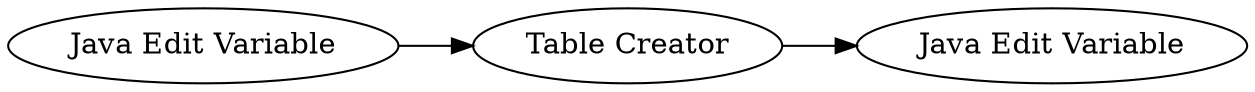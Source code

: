 digraph {
	63 -> 61
	60 -> 63
	63 [label="Table Creator"]
	60 [label="Java Edit Variable"]
	61 [label="Java Edit Variable"]
	rankdir=LR
}
